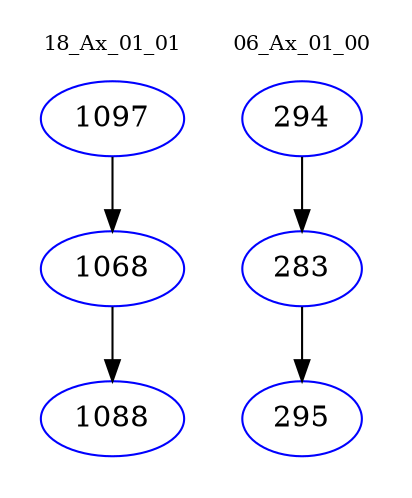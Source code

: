 digraph{
subgraph cluster_0 {
color = white
label = "18_Ax_01_01";
fontsize=10;
T0_1097 [label="1097", color="blue"]
T0_1097 -> T0_1068 [color="black"]
T0_1068 [label="1068", color="blue"]
T0_1068 -> T0_1088 [color="black"]
T0_1088 [label="1088", color="blue"]
}
subgraph cluster_1 {
color = white
label = "06_Ax_01_00";
fontsize=10;
T1_294 [label="294", color="blue"]
T1_294 -> T1_283 [color="black"]
T1_283 [label="283", color="blue"]
T1_283 -> T1_295 [color="black"]
T1_295 [label="295", color="blue"]
}
}
